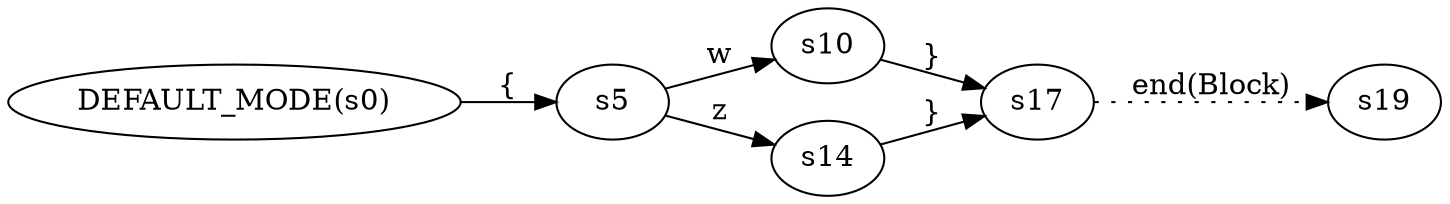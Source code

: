 digraph ATN {
  rankdir=LR;

  "DEFAULT_MODE(s0)" -> s5 [label="{"]
  s5 -> s10 [label=w]
  s10 -> s17 [label="}"]
  s17 -> s19 [label="end(Block)", style=dotted]
  s5 -> s14 [label=z]
  s14 -> s17 [label="}"]
}